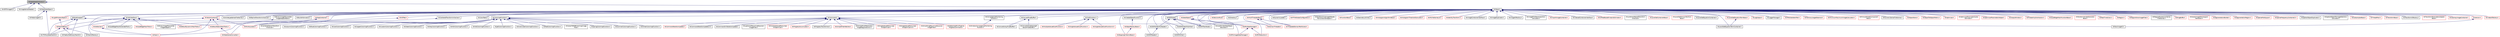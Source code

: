 digraph "itkMetaDataDictionary.h"
{
 // LATEX_PDF_SIZE
  edge [fontname="Helvetica",fontsize="10",labelfontname="Helvetica",labelfontsize="10"];
  node [fontname="Helvetica",fontsize="10",shape=record];
  Node1 [label="itkMetaDataDictionary.h",height=0.2,width=0.4,color="black", fillcolor="grey75", style="filled", fontcolor="black",tooltip=" "];
  Node1 -> Node2 [dir="back",color="midnightblue",fontsize="10",style="solid",fontname="Helvetica"];
  Node2 [label="itkHDF5ImageIO.h",height=0.2,width=0.4,color="black", fillcolor="white", style="filled",URL="$itkHDF5ImageIO_8h.html",tooltip=" "];
  Node1 -> Node3 [dir="back",color="midnightblue",fontsize="10",style="solid",fontname="Helvetica"];
  Node3 [label="itkImageSeriesReader.h",height=0.2,width=0.4,color="black", fillcolor="white", style="filled",URL="$itkImageSeriesReader_8h.html",tooltip=" "];
  Node1 -> Node4 [dir="back",color="midnightblue",fontsize="10",style="solid",fontname="Helvetica"];
  Node4 [label="itkMetaDataObject.h",height=0.2,width=0.4,color="black", fillcolor="white", style="filled",URL="$itkMetaDataObject_8h.html",tooltip=" "];
  Node4 -> Node5 [dir="back",color="midnightblue",fontsize="10",style="solid",fontname="Helvetica"];
  Node5 [label="itkMetaImageIO.h",height=0.2,width=0.4,color="black", fillcolor="white", style="filled",URL="$itkMetaImageIO_8h.html",tooltip=" "];
  Node4 -> Node6 [dir="back",color="midnightblue",fontsize="10",style="solid",fontname="Helvetica"];
  Node6 [label="itkVTKPolyDataMeshIO.h",height=0.2,width=0.4,color="black", fillcolor="white", style="filled",URL="$itkVTKPolyDataMeshIO_8h.html",tooltip=" "];
  Node1 -> Node7 [dir="back",color="midnightblue",fontsize="10",style="solid",fontname="Helvetica"];
  Node7 [label="itkObject.h",height=0.2,width=0.4,color="black", fillcolor="white", style="filled",URL="$itkObject_8h.html",tooltip=" "];
  Node7 -> Node8 [dir="back",color="midnightblue",fontsize="10",style="solid",fontname="Helvetica"];
  Node8 [label="itkArchetypeSeriesFileNames.h",height=0.2,width=0.4,color="black", fillcolor="white", style="filled",URL="$itkArchetypeSeriesFileNames_8h.html",tooltip=" "];
  Node7 -> Node9 [dir="back",color="midnightblue",fontsize="10",style="solid",fontname="Helvetica"];
  Node9 [label="itkBSplineTransformInitializer.h",height=0.2,width=0.4,color="black", fillcolor="white", style="filled",URL="$itkBSplineTransformInitializer_8h.html",tooltip=" "];
  Node7 -> Node10 [dir="back",color="midnightblue",fontsize="10",style="solid",fontname="Helvetica"];
  Node10 [label="itkBinaryImageToLevelSet\lImageAdaptorBase.h",height=0.2,width=0.4,color="black", fillcolor="white", style="filled",URL="$itkBinaryImageToLevelSetImageAdaptorBase_8h.html",tooltip=" "];
  Node10 -> Node11 [dir="back",color="midnightblue",fontsize="10",style="solid",fontname="Helvetica"];
  Node11 [label="itkBinaryImageToLevelSet\lImageAdaptor.h",height=0.2,width=0.4,color="black", fillcolor="white", style="filled",URL="$itkBinaryImageToLevelSetImageAdaptor_8h.html",tooltip=" "];
  Node7 -> Node12 [dir="back",color="midnightblue",fontsize="10",style="solid",fontname="Helvetica"];
  Node12 [label="itkBuildInformation.h",height=0.2,width=0.4,color="black", fillcolor="white", style="filled",URL="$itkBuildInformation_8h.html",tooltip=" "];
  Node7 -> Node13 [dir="back",color="midnightblue",fontsize="10",style="solid",fontname="Helvetica"];
  Node13 [label="itkByteSwapper.h",height=0.2,width=0.4,color="black", fillcolor="white", style="filled",URL="$itkByteSwapper_8h.html",tooltip=" "];
  Node13 -> Node14 [dir="back",color="midnightblue",fontsize="10",style="solid",fontname="Helvetica"];
  Node14 [label="itkFreeSurferBinaryMeshIO.h",height=0.2,width=0.4,color="black", fillcolor="white", style="filled",URL="$itkFreeSurferBinaryMeshIO_8h.html",tooltip=" "];
  Node13 -> Node15 [dir="back",color="midnightblue",fontsize="10",style="solid",fontname="Helvetica"];
  Node15 [label="itkMeshIOBase.h",height=0.2,width=0.4,color="red", fillcolor="white", style="filled",URL="$itkMeshIOBase_8h.html",tooltip=" "];
  Node15 -> Node14 [dir="back",color="midnightblue",fontsize="10",style="solid",fontname="Helvetica"];
  Node15 -> Node26 [dir="back",color="midnightblue",fontsize="10",style="solid",fontname="Helvetica"];
  Node26 [label="itkMeshIOFactory.h",height=0.2,width=0.4,color="black", fillcolor="white", style="filled",URL="$itkMeshIOFactory_8h.html",tooltip=" "];
  Node15 -> Node6 [dir="back",color="midnightblue",fontsize="10",style="solid",fontname="Helvetica"];
  Node13 -> Node33 [dir="back",color="midnightblue",fontsize="10",style="solid",fontname="Helvetica"];
  Node33 [label="itkRawImageIO.h",height=0.2,width=0.4,color="black", fillcolor="white", style="filled",URL="$itkRawImageIO_8h.html",tooltip=" "];
  Node13 -> Node6 [dir="back",color="midnightblue",fontsize="10",style="solid",fontname="Helvetica"];
  Node7 -> Node34 [dir="back",color="midnightblue",fontsize="10",style="solid",fontname="Helvetica"];
  Node34 [label="itkCellInterface.h",height=0.2,width=0.4,color="black", fillcolor="white", style="filled",URL="$itkCellInterface_8h.html",tooltip=" "];
  Node34 -> Node35 [dir="back",color="midnightblue",fontsize="10",style="solid",fontname="Helvetica"];
  Node35 [label="itkDefaultDynamicMeshTraits.h",height=0.2,width=0.4,color="red", fillcolor="white", style="filled",URL="$itkDefaultDynamicMeshTraits_8h.html",tooltip=" "];
  Node34 -> Node44 [dir="back",color="midnightblue",fontsize="10",style="solid",fontname="Helvetica"];
  Node44 [label="itkDefaultStaticMeshTraits.h",height=0.2,width=0.4,color="red", fillcolor="white", style="filled",URL="$itkDefaultStaticMeshTraits_8h.html",tooltip=" "];
  Node44 -> Node49 [dir="back",color="midnightblue",fontsize="10",style="solid",fontname="Helvetica"];
  Node49 [label="itkMetaSceneConverter.h",height=0.2,width=0.4,color="red", fillcolor="white", style="filled",URL="$itkMetaSceneConverter_8h.html",tooltip=" "];
  Node34 -> Node83 [dir="back",color="midnightblue",fontsize="10",style="solid",fontname="Helvetica"];
  Node83 [label="itkMesh.h",height=0.2,width=0.4,color="red", fillcolor="white", style="filled",URL="$itkMesh_8h.html",tooltip=" "];
  Node34 -> Node15 [dir="back",color="midnightblue",fontsize="10",style="solid",fontname="Helvetica"];
  Node34 -> Node131 [dir="back",color="midnightblue",fontsize="10",style="solid",fontname="Helvetica"];
  Node131 [label="itkQuadEdgeMeshExtendedTraits.h",height=0.2,width=0.4,color="black", fillcolor="white", style="filled",URL="$itkQuadEdgeMeshExtendedTraits_8h.html",tooltip=" "];
  Node34 -> Node132 [dir="back",color="midnightblue",fontsize="10",style="solid",fontname="Helvetica"];
  Node132 [label="itkQuadEdgeMeshTraits.h",height=0.2,width=0.4,color="red", fillcolor="white", style="filled",URL="$itkQuadEdgeMeshTraits_8h.html",tooltip=" "];
  Node34 -> Node133 [dir="back",color="midnightblue",fontsize="10",style="solid",fontname="Helvetica"];
  Node133 [label="itkVertexCell.h",height=0.2,width=0.4,color="red", fillcolor="white", style="filled",URL="$itkVertexCell_8h.html",tooltip=" "];
  Node133 -> Node83 [dir="back",color="midnightblue",fontsize="10",style="solid",fontname="Helvetica"];
  Node7 -> Node150 [dir="back",color="midnightblue",fontsize="10",style="solid",fontname="Helvetica"];
  Node150 [label="itkCenteredTransformInitializer.h",height=0.2,width=0.4,color="black", fillcolor="white", style="filled",URL="$itkCenteredTransformInitializer_8h.html",tooltip=" "];
  Node150 -> Node151 [dir="back",color="midnightblue",fontsize="10",style="solid",fontname="Helvetica"];
  Node151 [label="itkCenteredVersorTransform\lInitializer.h",height=0.2,width=0.4,color="black", fillcolor="white", style="filled",URL="$itkCenteredVersorTransformInitializer_8h.html",tooltip=" "];
  Node7 -> Node152 [dir="back",color="midnightblue",fontsize="10",style="solid",fontname="Helvetica"];
  Node152 [label="itkColorTable.h",height=0.2,width=0.4,color="black", fillcolor="white", style="filled",URL="$itkColorTable_8h.html",tooltip=" "];
  Node7 -> Node153 [dir="back",color="midnightblue",fontsize="10",style="solid",fontname="Helvetica"];
  Node153 [label="itkColormapFunction.h",height=0.2,width=0.4,color="black", fillcolor="white", style="filled",URL="$itkColormapFunction_8h.html",tooltip=" "];
  Node153 -> Node154 [dir="back",color="midnightblue",fontsize="10",style="solid",fontname="Helvetica"];
  Node154 [label="itkAutumnColormapFunction.h",height=0.2,width=0.4,color="black", fillcolor="white", style="filled",URL="$itkAutumnColormapFunction_8h.html",tooltip=" "];
  Node153 -> Node155 [dir="back",color="midnightblue",fontsize="10",style="solid",fontname="Helvetica"];
  Node155 [label="itkBlueColormapFunction.h",height=0.2,width=0.4,color="black", fillcolor="white", style="filled",URL="$itkBlueColormapFunction_8h.html",tooltip=" "];
  Node153 -> Node156 [dir="back",color="midnightblue",fontsize="10",style="solid",fontname="Helvetica"];
  Node156 [label="itkCoolColormapFunction.h",height=0.2,width=0.4,color="black", fillcolor="white", style="filled",URL="$itkCoolColormapFunction_8h.html",tooltip=" "];
  Node153 -> Node157 [dir="back",color="midnightblue",fontsize="10",style="solid",fontname="Helvetica"];
  Node157 [label="itkCopperColormapFunction.h",height=0.2,width=0.4,color="black", fillcolor="white", style="filled",URL="$itkCopperColormapFunction_8h.html",tooltip=" "];
  Node153 -> Node158 [dir="back",color="midnightblue",fontsize="10",style="solid",fontname="Helvetica"];
  Node158 [label="itkCustomColormapFunction.h",height=0.2,width=0.4,color="black", fillcolor="white", style="filled",URL="$itkCustomColormapFunction_8h.html",tooltip=" "];
  Node153 -> Node159 [dir="back",color="midnightblue",fontsize="10",style="solid",fontname="Helvetica"];
  Node159 [label="itkGreenColormapFunction.h",height=0.2,width=0.4,color="black", fillcolor="white", style="filled",URL="$itkGreenColormapFunction_8h.html",tooltip=" "];
  Node153 -> Node160 [dir="back",color="midnightblue",fontsize="10",style="solid",fontname="Helvetica"];
  Node160 [label="itkGreyColormapFunction.h",height=0.2,width=0.4,color="black", fillcolor="white", style="filled",URL="$itkGreyColormapFunction_8h.html",tooltip=" "];
  Node153 -> Node161 [dir="back",color="midnightblue",fontsize="10",style="solid",fontname="Helvetica"];
  Node161 [label="itkHSVColormapFunction.h",height=0.2,width=0.4,color="black", fillcolor="white", style="filled",URL="$itkHSVColormapFunction_8h.html",tooltip=" "];
  Node153 -> Node162 [dir="back",color="midnightblue",fontsize="10",style="solid",fontname="Helvetica"];
  Node162 [label="itkHotColormapFunction.h",height=0.2,width=0.4,color="black", fillcolor="white", style="filled",URL="$itkHotColormapFunction_8h.html",tooltip=" "];
  Node153 -> Node163 [dir="back",color="midnightblue",fontsize="10",style="solid",fontname="Helvetica"];
  Node163 [label="itkJetColormapFunction.h",height=0.2,width=0.4,color="black", fillcolor="white", style="filled",URL="$itkJetColormapFunction_8h.html",tooltip=" "];
  Node153 -> Node164 [dir="back",color="midnightblue",fontsize="10",style="solid",fontname="Helvetica"];
  Node164 [label="itkOverUnderColormapFunction.h",height=0.2,width=0.4,color="black", fillcolor="white", style="filled",URL="$itkOverUnderColormapFunction_8h.html",tooltip=" "];
  Node153 -> Node165 [dir="back",color="midnightblue",fontsize="10",style="solid",fontname="Helvetica"];
  Node165 [label="itkRedColormapFunction.h",height=0.2,width=0.4,color="black", fillcolor="white", style="filled",URL="$itkRedColormapFunction_8h.html",tooltip=" "];
  Node153 -> Node166 [dir="back",color="midnightblue",fontsize="10",style="solid",fontname="Helvetica"];
  Node166 [label="itkScalarToRGBColormapImage\lFilter.h",height=0.2,width=0.4,color="black", fillcolor="white", style="filled",URL="$itkScalarToRGBColormapImageFilter_8h.html",tooltip=" "];
  Node153 -> Node167 [dir="back",color="midnightblue",fontsize="10",style="solid",fontname="Helvetica"];
  Node167 [label="itkSpringColormapFunction.h",height=0.2,width=0.4,color="black", fillcolor="white", style="filled",URL="$itkSpringColormapFunction_8h.html",tooltip=" "];
  Node153 -> Node168 [dir="back",color="midnightblue",fontsize="10",style="solid",fontname="Helvetica"];
  Node168 [label="itkSummerColormapFunction.h",height=0.2,width=0.4,color="black", fillcolor="white", style="filled",URL="$itkSummerColormapFunction_8h.html",tooltip=" "];
  Node153 -> Node169 [dir="back",color="midnightblue",fontsize="10",style="solid",fontname="Helvetica"];
  Node169 [label="itkWinterColormapFunction.h",height=0.2,width=0.4,color="black", fillcolor="white", style="filled",URL="$itkWinterColormapFunction_8h.html",tooltip=" "];
  Node7 -> Node170 [dir="back",color="midnightblue",fontsize="10",style="solid",fontname="Helvetica"];
  Node170 [label="itkCommand.h",height=0.2,width=0.4,color="black", fillcolor="white", style="filled",URL="$itkCommand_8h.html",tooltip=" "];
  Node170 -> Node171 [dir="back",color="midnightblue",fontsize="10",style="solid",fontname="Helvetica"];
  Node171 [label="itkCommandIterationUpdate.h",height=0.2,width=0.4,color="red", fillcolor="white", style="filled",URL="$itkCommandIterationUpdate_8h.html",tooltip=" "];
  Node170 -> Node173 [dir="back",color="midnightblue",fontsize="10",style="solid",fontname="Helvetica"];
  Node173 [label="itkCommandIterationUpdatev4.h",height=0.2,width=0.4,color="black", fillcolor="white", style="filled",URL="$itkCommandIterationUpdatev4_8h.html",tooltip=" "];
  Node170 -> Node174 [dir="back",color="midnightblue",fontsize="10",style="solid",fontname="Helvetica"];
  Node174 [label="itkCommandVnlIterationUpdate.h",height=0.2,width=0.4,color="black", fillcolor="white", style="filled",URL="$itkCommandVnlIterationUpdate_8h.html",tooltip=" "];
  Node170 -> Node175 [dir="back",color="midnightblue",fontsize="10",style="solid",fontname="Helvetica"];
  Node175 [label="itkLaplacianRecursiveGaussian\lImageFilter.h",height=0.2,width=0.4,color="black", fillcolor="white", style="filled",URL="$itkLaplacianRecursiveGaussianImageFilter_8h.html",tooltip=" "];
  Node170 -> Node176 [dir="back",color="midnightblue",fontsize="10",style="solid",fontname="Helvetica"];
  Node176 [label="itkMultipleValuedNonLinear\lVnlOptimizer.h",height=0.2,width=0.4,color="red", fillcolor="white", style="filled",URL="$itkMultipleValuedNonLinearVnlOptimizer_8h.html",tooltip=" "];
  Node170 -> Node178 [dir="back",color="midnightblue",fontsize="10",style="solid",fontname="Helvetica"];
  Node178 [label="itkProgressAccumulator.h",height=0.2,width=0.4,color="red", fillcolor="white", style="filled",URL="$itkProgressAccumulator_8h.html",tooltip=" "];
  Node170 -> Node222 [dir="back",color="midnightblue",fontsize="10",style="solid",fontname="Helvetica"];
  Node222 [label="itkProgressTransformer.h",height=0.2,width=0.4,color="black", fillcolor="white", style="filled",URL="$itkProgressTransformer_8h.html",tooltip=" "];
  Node170 -> Node223 [dir="back",color="midnightblue",fontsize="10",style="solid",fontname="Helvetica"];
  Node223 [label="itkSimpleFilterWatcher.h",height=0.2,width=0.4,color="red", fillcolor="white", style="filled",URL="$itkSimpleFilterWatcher_8h.html",tooltip=" "];
  Node170 -> Node210 [dir="back",color="midnightblue",fontsize="10",style="solid",fontname="Helvetica"];
  Node210 [label="itkSimpleMultiResolution\lImageRegistrationUI.h",height=0.2,width=0.4,color="black", fillcolor="white", style="filled",URL="$itkSimpleMultiResolutionImageRegistrationUI_8h.html",tooltip=" "];
  Node170 -> Node225 [dir="back",color="midnightblue",fontsize="10",style="solid",fontname="Helvetica"];
  Node225 [label="itkSingleValuedNonLinear\lVnlOptimizer.h",height=0.2,width=0.4,color="red", fillcolor="white", style="filled",URL="$itkSingleValuedNonLinearVnlOptimizer_8h.html",tooltip=" "];
  Node170 -> Node230 [dir="back",color="midnightblue",fontsize="10",style="solid",fontname="Helvetica"];
  Node230 [label="itkSingleValuedNonLinear\lVnlOptimizerv4.h",height=0.2,width=0.4,color="red", fillcolor="white", style="filled",URL="$itkSingleValuedNonLinearVnlOptimizerv4_8h.html",tooltip=" "];
  Node170 -> Node235 [dir="back",color="midnightblue",fontsize="10",style="solid",fontname="Helvetica"];
  Node235 [label="itkSmoothingRecursiveGaussian\lImageFilter.h",height=0.2,width=0.4,color="red", fillcolor="white", style="filled",URL="$itkSmoothingRecursiveGaussianImageFilter_8h.html",tooltip=" "];
  Node170 -> Node239 [dir="back",color="midnightblue",fontsize="10",style="solid",fontname="Helvetica"];
  Node239 [label="itkWatershedMiniPipeline\lProgressCommand.h",height=0.2,width=0.4,color="red", fillcolor="white", style="filled",URL="$itkWatershedMiniPipelineProgressCommand_8h.html",tooltip=" "];
  Node7 -> Node242 [dir="back",color="midnightblue",fontsize="10",style="solid",fontname="Helvetica"];
  Node242 [label="itkConvergenceMonitoring\lFunction.h",height=0.2,width=0.4,color="black", fillcolor="white", style="filled",URL="$itkConvergenceMonitoringFunction_8h.html",tooltip=" "];
  Node242 -> Node243 [dir="back",color="midnightblue",fontsize="10",style="solid",fontname="Helvetica"];
  Node243 [label="itkWindowConvergenceMonitoring\lFunction.h",height=0.2,width=0.4,color="red", fillcolor="white", style="filled",URL="$itkWindowConvergenceMonitoringFunction_8h.html",tooltip=" "];
  Node7 -> Node253 [dir="back",color="midnightblue",fontsize="10",style="solid",fontname="Helvetica"];
  Node253 [label="itkConvertPixelBuffer.h",height=0.2,width=0.4,color="black", fillcolor="white", style="filled",URL="$itkConvertPixelBuffer_8h.html",tooltip=" "];
  Node253 -> Node254 [dir="back",color="midnightblue",fontsize="10",style="solid",fontname="Helvetica"];
  Node254 [label="itkConvertArrayPixelBuffer.h",height=0.2,width=0.4,color="black", fillcolor="white", style="filled",URL="$itkConvertArrayPixelBuffer_8h.html",tooltip=" "];
  Node253 -> Node255 [dir="back",color="midnightblue",fontsize="10",style="solid",fontname="Helvetica"];
  Node255 [label="itkConvertVariableLength\lVectorPixelBuffer.h",height=0.2,width=0.4,color="black", fillcolor="white", style="filled",URL="$itkConvertVariableLengthVectorPixelBuffer_8h.html",tooltip=" "];
  Node7 -> Node256 [dir="back",color="midnightblue",fontsize="10",style="solid",fontname="Helvetica"];
  Node256 [label="itkCostFunction.h",height=0.2,width=0.4,color="black", fillcolor="white", style="filled",URL="$itkCostFunction_8h.html",tooltip=" "];
  Node256 -> Node257 [dir="back",color="midnightblue",fontsize="10",style="solid",fontname="Helvetica"];
  Node257 [label="itkMultipleValuedCostFunction.h",height=0.2,width=0.4,color="red", fillcolor="white", style="filled",URL="$itkMultipleValuedCostFunction_8h.html",tooltip=" "];
  Node256 -> Node262 [dir="back",color="midnightblue",fontsize="10",style="solid",fontname="Helvetica"];
  Node262 [label="itkSingleValuedCostFunction.h",height=0.2,width=0.4,color="red", fillcolor="white", style="filled",URL="$itkSingleValuedCostFunction_8h.html",tooltip=" "];
  Node256 -> Node286 [dir="back",color="midnightblue",fontsize="10",style="solid",fontname="Helvetica"];
  Node286 [label="itkSingleValuedCostFunctionv4.h",height=0.2,width=0.4,color="red", fillcolor="white", style="filled",URL="$itkSingleValuedCostFunctionv4_8h.html",tooltip=" "];
  Node7 -> Node293 [dir="back",color="midnightblue",fontsize="10",style="solid",fontname="Helvetica"];
  Node293 [label="itkCreateObjectFunction.h",height=0.2,width=0.4,color="black", fillcolor="white", style="filled",URL="$itkCreateObjectFunction_8h.html",tooltip=" "];
  Node293 -> Node294 [dir="back",color="midnightblue",fontsize="10",style="solid",fontname="Helvetica"];
  Node294 [label="itkObjectFactoryBase.h",height=0.2,width=0.4,color="red", fillcolor="white", style="filled",URL="$itkObjectFactoryBase_8h.html",tooltip=" "];
  Node294 -> Node1491 [dir="back",color="midnightblue",fontsize="10",style="solid",fontname="Helvetica"];
  Node1491 [label="itkStoppingCriterionBase.h",height=0.2,width=0.4,color="red", fillcolor="white", style="filled",URL="$itkStoppingCriterionBase_8h.html",tooltip=" "];
  Node7 -> Node367 [dir="back",color="midnightblue",fontsize="10",style="solid",fontname="Helvetica"];
  Node367 [label="itkDOMNode.h",height=0.2,width=0.4,color="black", fillcolor="white", style="filled",URL="$itkDOMNode_8h.html",tooltip=" "];
  Node367 -> Node368 [dir="back",color="midnightblue",fontsize="10",style="solid",fontname="Helvetica"];
  Node368 [label="itkDOMNodeXMLReader.h",height=0.2,width=0.4,color="black", fillcolor="white", style="filled",URL="$itkDOMNodeXMLReader_8h.html",tooltip=" "];
  Node368 -> Node369 [dir="back",color="midnightblue",fontsize="10",style="solid",fontname="Helvetica"];
  Node369 [label="itkDOMReader.h",height=0.2,width=0.4,color="black", fillcolor="white", style="filled",URL="$itkDOMReader_8h.html",tooltip=" "];
  Node367 -> Node370 [dir="back",color="midnightblue",fontsize="10",style="solid",fontname="Helvetica"];
  Node370 [label="itkDOMNodeXMLWriter.h",height=0.2,width=0.4,color="black", fillcolor="white", style="filled",URL="$itkDOMNodeXMLWriter_8h.html",tooltip=" "];
  Node370 -> Node371 [dir="back",color="midnightblue",fontsize="10",style="solid",fontname="Helvetica"];
  Node371 [label="itkDOMWriter.h",height=0.2,width=0.4,color="black", fillcolor="white", style="filled",URL="$itkDOMWriter_8h.html",tooltip=" "];
  Node367 -> Node372 [dir="back",color="midnightblue",fontsize="10",style="solid",fontname="Helvetica"];
  Node372 [label="itkDOMTextNode.h",height=0.2,width=0.4,color="black", fillcolor="white", style="filled",URL="$itkDOMTextNode_8h.html",tooltip=" "];
  Node372 -> Node367 [dir="back",color="midnightblue",fontsize="10",style="solid",fontname="Helvetica"];
  Node7 -> Node368 [dir="back",color="midnightblue",fontsize="10",style="solid",fontname="Helvetica"];
  Node7 -> Node370 [dir="back",color="midnightblue",fontsize="10",style="solid",fontname="Helvetica"];
  Node7 -> Node369 [dir="back",color="midnightblue",fontsize="10",style="solid",fontname="Helvetica"];
  Node7 -> Node371 [dir="back",color="midnightblue",fontsize="10",style="solid",fontname="Helvetica"];
  Node7 -> Node373 [dir="back",color="midnightblue",fontsize="10",style="solid",fontname="Helvetica"];
  Node373 [label="itkDataObject.h",height=0.2,width=0.4,color="red", fillcolor="white", style="filled",URL="$itkDataObject_8h.html",tooltip=" "];
  Node373 -> Node360 [dir="back",color="midnightblue",fontsize="10",style="solid",fontname="Helvetica"];
  Node360 [label="itkAutoPointerDataObject\lDecorator.h",height=0.2,width=0.4,color="black", fillcolor="white", style="filled",URL="$itkAutoPointerDataObjectDecorator_8h.html",tooltip=" "];
  Node373 -> Node387 [dir="back",color="midnightblue",fontsize="10",style="solid",fontname="Helvetica"];
  Node387 [label="itkGPUDataManager.h",height=0.2,width=0.4,color="red", fillcolor="white", style="filled",URL="$itkGPUDataManager_8h.html",tooltip=" "];
  Node387 -> Node388 [dir="back",color="midnightblue",fontsize="10",style="solid",fontname="Helvetica"];
  Node388 [label="itkGPUImageDataManager.h",height=0.2,width=0.4,color="red", fillcolor="white", style="filled",URL="$itkGPUImageDataManager_8h.html",tooltip=" "];
  Node387 -> Node346 [dir="back",color="midnightblue",fontsize="10",style="solid",fontname="Helvetica"];
  Node346 [label="itkGPUReduction.h",height=0.2,width=0.4,color="red", fillcolor="white", style="filled",URL="$itkGPUReduction_8h.html",tooltip=" "];
  Node7 -> Node1273 [dir="back",color="midnightblue",fontsize="10",style="solid",fontname="Helvetica"];
  Node1273 [label="itkDecisionRule.h",height=0.2,width=0.4,color="red", fillcolor="white", style="filled",URL="$itkDecisionRule_8h.html",tooltip=" "];
  Node7 -> Node1495 [dir="back",color="midnightblue",fontsize="10",style="solid",fontname="Helvetica"];
  Node1495 [label="itkDirectory.h",height=0.2,width=0.4,color="black", fillcolor="white", style="filled",URL="$itkDirectory_8h.html",tooltip=" "];
  Node7 -> Node1183 [dir="back",color="midnightblue",fontsize="10",style="solid",fontname="Helvetica"];
  Node1183 [label="itkDomainThreader.h",height=0.2,width=0.4,color="red", fillcolor="white", style="filled",URL="$itkDomainThreader_8h.html",tooltip=" "];
  Node7 -> Node1278 [dir="back",color="midnightblue",fontsize="10",style="solid",fontname="Helvetica"];
  Node1278 [label="itkDynamicLoader.h",height=0.2,width=0.4,color="black", fillcolor="white", style="filled",URL="$itkDynamicLoader_8h.html",tooltip=" "];
  Node7 -> Node1496 [dir="back",color="midnightblue",fontsize="10",style="solid",fontname="Helvetica"];
  Node1496 [label="itkFFTWGlobalConfiguration.h",height=0.2,width=0.4,color="red", fillcolor="white", style="filled",URL="$itkFFTWGlobalConfiguration_8h.html",tooltip=" "];
  Node7 -> Node97 [dir="back",color="midnightblue",fontsize="10",style="solid",fontname="Helvetica"];
  Node97 [label="itkFastMarchingImageToNode\lPairContainerAdaptor.h",height=0.2,width=0.4,color="black", fillcolor="white", style="filled",URL="$itkFastMarchingImageToNodePairContainerAdaptor_8h.html",tooltip=" "];
  Node7 -> Node1281 [dir="back",color="midnightblue",fontsize="10",style="solid",fontname="Helvetica"];
  Node1281 [label="itkFunctionBase.h",height=0.2,width=0.4,color="red", fillcolor="white", style="filled",URL="$itkFunctionBase_8h.html",tooltip=" "];
  Node7 -> Node387 [dir="back",color="midnightblue",fontsize="10",style="solid",fontname="Helvetica"];
  Node7 -> Node388 [dir="back",color="midnightblue",fontsize="10",style="solid",fontname="Helvetica"];
  Node7 -> Node346 [dir="back",color="midnightblue",fontsize="10",style="solid",fontname="Helvetica"];
  Node7 -> Node1499 [dir="back",color="midnightblue",fontsize="10",style="solid",fontname="Helvetica"];
  Node1499 [label="itkGeometryUtilities.h",height=0.2,width=0.4,color="black", fillcolor="white", style="filled",URL="$itkGeometryUtilities_8h.html",tooltip=" "];
  Node7 -> Node1327 [dir="back",color="midnightblue",fontsize="10",style="solid",fontname="Helvetica"];
  Node1327 [label="itkHistogramAlgorithmBase.h",height=0.2,width=0.4,color="red", fillcolor="white", style="filled",URL="$itkHistogramAlgorithmBase_8h.html",tooltip=" "];
  Node7 -> Node1169 [dir="back",color="midnightblue",fontsize="10",style="solid",fontname="Helvetica"];
  Node1169 [label="itkHistogramThresholdCalculator.h",height=0.2,width=0.4,color="red", fillcolor="white", style="filled",URL="$itkHistogramThresholdCalculator_8h.html",tooltip=" "];
  Node7 -> Node1500 [dir="back",color="midnightblue",fontsize="10",style="solid",fontname="Helvetica"];
  Node1500 [label="itkIPLFileNameList.h",height=0.2,width=0.4,color="red", fillcolor="white", style="filled",URL="$itkIPLFileNameList_8h.html",tooltip=" "];
  Node7 -> Node1442 [dir="back",color="midnightblue",fontsize="10",style="solid",fontname="Helvetica"];
  Node1442 [label="itkIdentityTransform.h",height=0.2,width=0.4,color="red", fillcolor="white", style="filled",URL="$itkIdentityTransform_8h.html",tooltip=" "];
  Node7 -> Node1501 [dir="back",color="midnightblue",fontsize="10",style="solid",fontname="Helvetica"];
  Node1501 [label="itkImageContainerInterface.h",height=0.2,width=0.4,color="black", fillcolor="white", style="filled",URL="$itkImageContainerInterface_8h.html",tooltip=" "];
  Node7 -> Node859 [dir="back",color="midnightblue",fontsize="10",style="solid",fontname="Helvetica"];
  Node859 [label="itkImageDuplicator.h",height=0.2,width=0.4,color="black", fillcolor="white", style="filled",URL="$itkImageDuplicator_8h.html",tooltip=" "];
  Node7 -> Node1335 [dir="back",color="midnightblue",fontsize="10",style="solid",fontname="Helvetica"];
  Node1335 [label="itkImageIOFactory.h",height=0.2,width=0.4,color="black", fillcolor="white", style="filled",URL="$itkImageIOFactory_8h.html",tooltip=" "];
  Node7 -> Node706 [dir="back",color="midnightblue",fontsize="10",style="solid",fontname="Helvetica"];
  Node706 [label="itkImagePCADecomposition\lCalculator.h",height=0.2,width=0.4,color="black", fillcolor="white", style="filled",URL="$itkImagePCADecompositionCalculator_8h.html",tooltip=" "];
  Node7 -> Node1364 [dir="back",color="midnightblue",fontsize="10",style="solid",fontname="Helvetica"];
  Node1364 [label="itkImportImageContainer.h",height=0.2,width=0.4,color="red", fillcolor="white", style="filled",URL="$itkImportImageContainer_8h.html",tooltip=" "];
  Node7 -> Node1502 [dir="back",color="midnightblue",fontsize="10",style="solid",fontname="Helvetica"];
  Node1502 [label="itkIndexedContainerInterface.h",height=0.2,width=0.4,color="black", fillcolor="white", style="filled",URL="$itkIndexedContainerInterface_8h.html",tooltip=" "];
  Node7 -> Node1258 [dir="back",color="midnightblue",fontsize="10",style="solid",fontname="Helvetica"];
  Node1258 [label="itkKdTree.h",height=0.2,width=0.4,color="red", fillcolor="white", style="filled",URL="$itkKdTree_8h.html",tooltip=" "];
  Node1258 -> Node1256 [dir="back",color="midnightblue",fontsize="10",style="solid",fontname="Helvetica"];
  Node1256 [label="itkPointsLocator.h",height=0.2,width=0.4,color="red", fillcolor="white", style="filled",URL="$itkPointsLocator_8h.html",tooltip=" "];
  Node7 -> Node1270 [dir="back",color="midnightblue",fontsize="10",style="solid",fontname="Helvetica"];
  Node1270 [label="itkKdTreeBasedKmeansEstimator.h",height=0.2,width=0.4,color="red", fillcolor="white", style="filled",URL="$itkKdTreeBasedKmeansEstimator_8h.html",tooltip=" "];
  Node7 -> Node80 [dir="back",color="midnightblue",fontsize="10",style="solid",fontname="Helvetica"];
  Node80 [label="itkLandmarkBasedTransform\lInitializer.h",height=0.2,width=0.4,color="black", fillcolor="white", style="filled",URL="$itkLandmarkBasedTransformInitializer_8h.html",tooltip=" "];
  Node7 -> Node717 [dir="back",color="midnightblue",fontsize="10",style="solid",fontname="Helvetica"];
  Node717 [label="itkLevelSetContainerBase.h",height=0.2,width=0.4,color="red", fillcolor="white", style="filled",URL="$itkLevelSetContainerBase_8h.html",tooltip=" "];
  Node7 -> Node1503 [dir="back",color="midnightblue",fontsize="10",style="solid",fontname="Helvetica"];
  Node1503 [label="itkLevelSetDomainPartition\lBase.h",height=0.2,width=0.4,color="red", fillcolor="white", style="filled",URL="$itkLevelSetDomainPartitionBase_8h.html",tooltip=" "];
  Node7 -> Node1367 [dir="back",color="midnightblue",fontsize="10",style="solid",fontname="Helvetica"];
  Node1367 [label="itkLevelSetEquationContainer.h",height=0.2,width=0.4,color="black", fillcolor="white", style="filled",URL="$itkLevelSetEquationContainer_8h.html",tooltip=" "];
  Node7 -> Node1291 [dir="back",color="midnightblue",fontsize="10",style="solid",fontname="Helvetica"];
  Node1291 [label="itkLevelSetEquationTermBase.h",height=0.2,width=0.4,color="red", fillcolor="white", style="filled",URL="$itkLevelSetEquationTermBase_8h.html",tooltip=" "];
  Node1291 -> Node1297 [dir="back",color="midnightblue",fontsize="10",style="solid",fontname="Helvetica"];
  Node1297 [label="itkLevelSetEquationTermContainer.h",height=0.2,width=0.4,color="black", fillcolor="white", style="filled",URL="$itkLevelSetEquationTermContainer_8h.html",tooltip=" "];
  Node7 -> Node1297 [dir="back",color="midnightblue",fontsize="10",style="solid",fontname="Helvetica"];
  Node7 -> Node1369 [dir="back",color="midnightblue",fontsize="10",style="solid",fontname="Helvetica"];
  Node1369 [label="itkLightProcessObject.h",height=0.2,width=0.4,color="red", fillcolor="white", style="filled",URL="$itkLightProcessObject_8h.html",tooltip=" "];
  Node1369 -> Node15 [dir="back",color="midnightblue",fontsize="10",style="solid",fontname="Helvetica"];
  Node7 -> Node1385 [dir="back",color="midnightblue",fontsize="10",style="solid",fontname="Helvetica"];
  Node1385 [label="itkLogOutput.h",height=0.2,width=0.4,color="red", fillcolor="white", style="filled",URL="$itkLogOutput_8h.html",tooltip=" "];
  Node7 -> Node1391 [dir="back",color="midnightblue",fontsize="10",style="solid",fontname="Helvetica"];
  Node1391 [label="itkLoggerManager.h",height=0.2,width=0.4,color="black", fillcolor="white", style="filled",URL="$itkLoggerManager_8h.html",tooltip=" "];
  Node7 -> Node1088 [dir="back",color="midnightblue",fontsize="10",style="solid",fontname="Helvetica"];
  Node1088 [label="itkMRASlabIdentifier.h",height=0.2,width=0.4,color="red", fillcolor="white", style="filled",URL="$itkMRASlabIdentifier_8h.html",tooltip=" "];
  Node7 -> Node1395 [dir="back",color="midnightblue",fontsize="10",style="solid",fontname="Helvetica"];
  Node1395 [label="itkMapContainer.h",height=0.2,width=0.4,color="red", fillcolor="white", style="filled",URL="$itkMapContainer_8h.html",tooltip=" "];
  Node1395 -> Node35 [dir="back",color="midnightblue",fontsize="10",style="solid",fontname="Helvetica"];
  Node1395 -> Node83 [dir="back",color="midnightblue",fontsize="10",style="solid",fontname="Helvetica"];
  Node7 -> Node1398 [dir="back",color="midnightblue",fontsize="10",style="solid",fontname="Helvetica"];
  Node1398 [label="itkMemoryUsageObserver.h",height=0.2,width=0.4,color="red", fillcolor="white", style="filled",URL="$itkMemoryUsageObserver_8h.html",tooltip=" "];
  Node7 -> Node26 [dir="back",color="midnightblue",fontsize="10",style="solid",fontname="Helvetica"];
  Node7 -> Node49 [dir="back",color="midnightblue",fontsize="10",style="solid",fontname="Helvetica"];
  Node7 -> Node1405 [dir="back",color="midnightblue",fontsize="10",style="solid",fontname="Helvetica"];
  Node1405 [label="itkMinimumMaximumImageCalculator.h",height=0.2,width=0.4,color="red", fillcolor="white", style="filled",URL="$itkMinimumMaximumImageCalculator_8h.html",tooltip=" "];
  Node7 -> Node1310 [dir="back",color="midnightblue",fontsize="10",style="solid",fontname="Helvetica"];
  Node1310 [label="itkMixtureModelComponent\lBase.h",height=0.2,width=0.4,color="red", fillcolor="white", style="filled",URL="$itkMixtureModelComponentBase_8h.html",tooltip=" "];
  Node7 -> Node1182 [dir="back",color="midnightblue",fontsize="10",style="solid",fontname="Helvetica"];
  Node1182 [label="itkMultiThreaderBase.h",height=0.2,width=0.4,color="red", fillcolor="white", style="filled",URL="$itkMultiThreaderBase_8h.html",tooltip=" "];
  Node1182 -> Node1183 [dir="back",color="midnightblue",fontsize="10",style="solid",fontname="Helvetica"];
  Node1182 -> Node1198 [dir="back",color="midnightblue",fontsize="10",style="solid",fontname="Helvetica"];
  Node1198 [label="itkThreadedDomainPartitioner.h",height=0.2,width=0.4,color="red", fillcolor="white", style="filled",URL="$itkThreadedDomainPartitioner_8h.html",tooltip=" "];
  Node7 -> Node1408 [dir="back",color="midnightblue",fontsize="10",style="solid",fontname="Helvetica"];
  Node1408 [label="itkNumericSeriesFileNames.h",height=0.2,width=0.4,color="black", fillcolor="white", style="filled",URL="$itkNumericSeriesFileNames_8h.html",tooltip=" "];
  Node7 -> Node1409 [dir="back",color="midnightblue",fontsize="10",style="solid",fontname="Helvetica"];
  Node1409 [label="itkObjectStore.h",height=0.2,width=0.4,color="red", fillcolor="white", style="filled",URL="$itkObjectStore_8h.html",tooltip=" "];
  Node7 -> Node123 [dir="back",color="midnightblue",fontsize="10",style="solid",fontname="Helvetica"];
  Node123 [label="itkObjectToObjectMetric.h",height=0.2,width=0.4,color="red", fillcolor="white", style="filled",URL="$itkObjectToObjectMetric_8h.html",tooltip=" "];
  Node7 -> Node1410 [dir="back",color="midnightblue",fontsize="10",style="solid",fontname="Helvetica"];
  Node1410 [label="itkOptimizer.h",height=0.2,width=0.4,color="red", fillcolor="white", style="filled",URL="$itkOptimizer_8h.html",tooltip=" "];
  Node7 -> Node1412 [dir="back",color="midnightblue",fontsize="10",style="solid",fontname="Helvetica"];
  Node1412 [label="itkOptimizerParameterScales\lEstimator.h",height=0.2,width=0.4,color="red", fillcolor="white", style="filled",URL="$itkOptimizerParameterScalesEstimator_8h.html",tooltip=" "];
  Node7 -> Node1505 [dir="back",color="midnightblue",fontsize="10",style="solid",fontname="Helvetica"];
  Node1505 [label="itkOptimizerParametersHelper.h",height=0.2,width=0.4,color="red", fillcolor="white", style="filled",URL="$itkOptimizerParametersHelper_8h.html",tooltip=" "];
  Node7 -> Node1507 [dir="back",color="midnightblue",fontsize="10",style="solid",fontname="Helvetica"];
  Node1507 [label="itkOutputWindow.h",height=0.2,width=0.4,color="red", fillcolor="white", style="filled",URL="$itkOutputWindow_8h.html",tooltip=" "];
  Node7 -> Node1256 [dir="back",color="midnightblue",fontsize="10",style="solid",fontname="Helvetica"];
  Node7 -> Node1413 [dir="back",color="midnightblue",fontsize="10",style="solid",fontname="Helvetica"];
  Node1413 [label="itkProbabilityDistribution.h",height=0.2,width=0.4,color="red", fillcolor="white", style="filled",URL="$itkProbabilityDistribution_8h.html",tooltip=" "];
  Node7 -> Node1417 [dir="back",color="midnightblue",fontsize="10",style="solid",fontname="Helvetica"];
  Node1417 [label="itkQuadEdgeMeshFunctionBase.h",height=0.2,width=0.4,color="red", fillcolor="white", style="filled",URL="$itkQuadEdgeMeshFunctionBase_8h.html",tooltip=" "];
  Node7 -> Node1508 [dir="back",color="midnightblue",fontsize="10",style="solid",fontname="Helvetica"];
  Node1508 [label="itkRandomVariateGenerator\lBase.h",height=0.2,width=0.4,color="red", fillcolor="white", style="filled",URL="$itkRandomVariateGeneratorBase_8h.html",tooltip=" "];
  Node7 -> Node1427 [dir="back",color="midnightblue",fontsize="10",style="solid",fontname="Helvetica"];
  Node1427 [label="itkRealTimeClock.h",height=0.2,width=0.4,color="red", fillcolor="white", style="filled",URL="$itkRealTimeClock_8h.html",tooltip=" "];
  Node7 -> Node1509 [dir="back",color="midnightblue",fontsize="10",style="solid",fontname="Helvetica"];
  Node1509 [label="itkRegion.h",height=0.2,width=0.4,color="red", fillcolor="white", style="filled",URL="$itkRegion_8h.html",tooltip=" "];
  Node7 -> Node1045 [dir="back",color="midnightblue",fontsize="10",style="solid",fontname="Helvetica"];
  Node1045 [label="itkRegionGrowImageFilter.h",height=0.2,width=0.4,color="red", fillcolor="white", style="filled",URL="$itkRegionGrowImageFilter_8h.html",tooltip=" "];
  Node7 -> Node1429 [dir="back",color="midnightblue",fontsize="10",style="solid",fontname="Helvetica"];
  Node1429 [label="itkRegularExpressionSeries\lFileNames.h",height=0.2,width=0.4,color="black", fillcolor="white", style="filled",URL="$itkRegularExpressionSeriesFileNames_8h.html",tooltip=" "];
  Node7 -> Node1430 [dir="back",color="midnightblue",fontsize="10",style="solid",fontname="Helvetica"];
  Node1430 [label="itkRingBuffer.h",height=0.2,width=0.4,color="red", fillcolor="white", style="filled",URL="$itkRingBuffer_8h.html",tooltip=" "];
  Node7 -> Node712 [dir="back",color="midnightblue",fontsize="10",style="solid",fontname="Helvetica"];
  Node712 [label="itkScalarImageToHistogram\lGenerator.h",height=0.2,width=0.4,color="red", fillcolor="white", style="filled",URL="$itkScalarImageToHistogramGenerator_8h.html",tooltip=" "];
  Node7 -> Node1431 [dir="back",color="midnightblue",fontsize="10",style="solid",fontname="Helvetica"];
  Node1431 [label="itkSegmentationBorder.h",height=0.2,width=0.4,color="red", fillcolor="white", style="filled",URL="$itkSegmentationBorder_8h.html",tooltip=" "];
  Node7 -> Node1434 [dir="back",color="midnightblue",fontsize="10",style="solid",fontname="Helvetica"];
  Node1434 [label="itkSegmentationRegion.h",height=0.2,width=0.4,color="red", fillcolor="white", style="filled",URL="$itkSegmentationRegion_8h.html",tooltip=" "];
  Node7 -> Node1435 [dir="back",color="midnightblue",fontsize="10",style="solid",fontname="Helvetica"];
  Node1435 [label="itkSparseFieldLayer.h",height=0.2,width=0.4,color="red", fillcolor="white", style="filled",URL="$itkSparseFieldLayer_8h.html",tooltip=" "];
  Node7 -> Node1436 [dir="back",color="midnightblue",fontsize="10",style="solid",fontname="Helvetica"];
  Node1436 [label="itkSparseFrequencyContainer2.h",height=0.2,width=0.4,color="red", fillcolor="white", style="filled",URL="$itkSparseFrequencyContainer2_8h.html",tooltip=" "];
  Node7 -> Node1235 [dir="back",color="midnightblue",fontsize="10",style="solid",fontname="Helvetica"];
  Node1235 [label="itkSpatialObjectDuplicator.h",height=0.2,width=0.4,color="black", fillcolor="white", style="filled",URL="$itkSpatialObjectDuplicator_8h.html",tooltip=" "];
  Node7 -> Node1254 [dir="back",color="midnightblue",fontsize="10",style="solid",fontname="Helvetica"];
  Node1254 [label="itkSpatialObjectToImageStatistics\lCalculator.h",height=0.2,width=0.4,color="black", fillcolor="white", style="filled",URL="$itkSpatialObjectToImageStatisticsCalculator_8h.html",tooltip=" "];
  Node7 -> Node1491 [dir="back",color="midnightblue",fontsize="10",style="solid",fontname="Helvetica"];
  Node7 -> Node1263 [dir="back",color="midnightblue",fontsize="10",style="solid",fontname="Helvetica"];
  Node1263 [label="itkSubsamplerBase.h",height=0.2,width=0.4,color="red", fillcolor="white", style="filled",URL="$itkSubsamplerBase_8h.html",tooltip=" "];
  Node7 -> Node1439 [dir="back",color="midnightblue",fontsize="10",style="solid",fontname="Helvetica"];
  Node1439 [label="itkThreadPool.h",height=0.2,width=0.4,color="red", fillcolor="white", style="filled",URL="$itkThreadPool_8h.html",tooltip=" "];
  Node7 -> Node1198 [dir="back",color="midnightblue",fontsize="10",style="solid",fontname="Helvetica"];
  Node7 -> Node1440 [dir="back",color="midnightblue",fontsize="10",style="solid",fontname="Helvetica"];
  Node1440 [label="itkTransformBase.h",height=0.2,width=0.4,color="red", fillcolor="white", style="filled",URL="$itkTransformBase_8h.html",tooltip=" "];
  Node7 -> Node1381 [dir="back",color="midnightblue",fontsize="10",style="solid",fontname="Helvetica"];
  Node1381 [label="itkTransformIOFactory.h",height=0.2,width=0.4,color="black", fillcolor="white", style="filled",URL="$itkTransformIOFactory_8h.html",tooltip=" "];
  Node7 -> Node1481 [dir="back",color="midnightblue",fontsize="10",style="solid",fontname="Helvetica"];
  Node1481 [label="itkTransformParametersAdaptor\lBase.h",height=0.2,width=0.4,color="red", fillcolor="white", style="filled",URL="$itkTransformParametersAdaptorBase_8h.html",tooltip=" "];
  Node7 -> Node1482 [dir="back",color="midnightblue",fontsize="10",style="solid",fontname="Helvetica"];
  Node1482 [label="itkValarrayImageContainer.h",height=0.2,width=0.4,color="red", fillcolor="white", style="filled",URL="$itkValarrayImageContainer_8h.html",tooltip=" "];
  Node7 -> Node1484 [dir="back",color="midnightblue",fontsize="10",style="solid",fontname="Helvetica"];
  Node1484 [label="itkVectorContainer.h",height=0.2,width=0.4,color="red", fillcolor="white", style="filled",URL="$itkVectorContainer_8h.html",tooltip=" "];
  Node1484 -> Node44 [dir="back",color="midnightblue",fontsize="10",style="solid",fontname="Helvetica"];
  Node1484 -> Node83 [dir="back",color="midnightblue",fontsize="10",style="solid",fontname="Helvetica"];
  Node1484 -> Node1256 [dir="back",color="midnightblue",fontsize="10",style="solid",fontname="Helvetica"];
  Node1484 -> Node6 [dir="back",color="midnightblue",fontsize="10",style="solid",fontname="Helvetica"];
  Node7 -> Node1488 [dir="back",color="midnightblue",fontsize="10",style="solid",fontname="Helvetica"];
  Node1488 [label="itkVersion.h",height=0.2,width=0.4,color="red", fillcolor="white", style="filled",URL="$itkVersion_8h.html",tooltip=" "];
  Node1488 -> Node33 [dir="back",color="midnightblue",fontsize="10",style="solid",fontname="Helvetica"];
  Node7 -> Node1358 [dir="back",color="midnightblue",fontsize="10",style="solid",fontname="Helvetica"];
  Node1358 [label="itkVideoIOFactory.h",height=0.2,width=0.4,color="red", fillcolor="white", style="filled",URL="$itkVideoIOFactory_8h.html",tooltip=" "];
}
